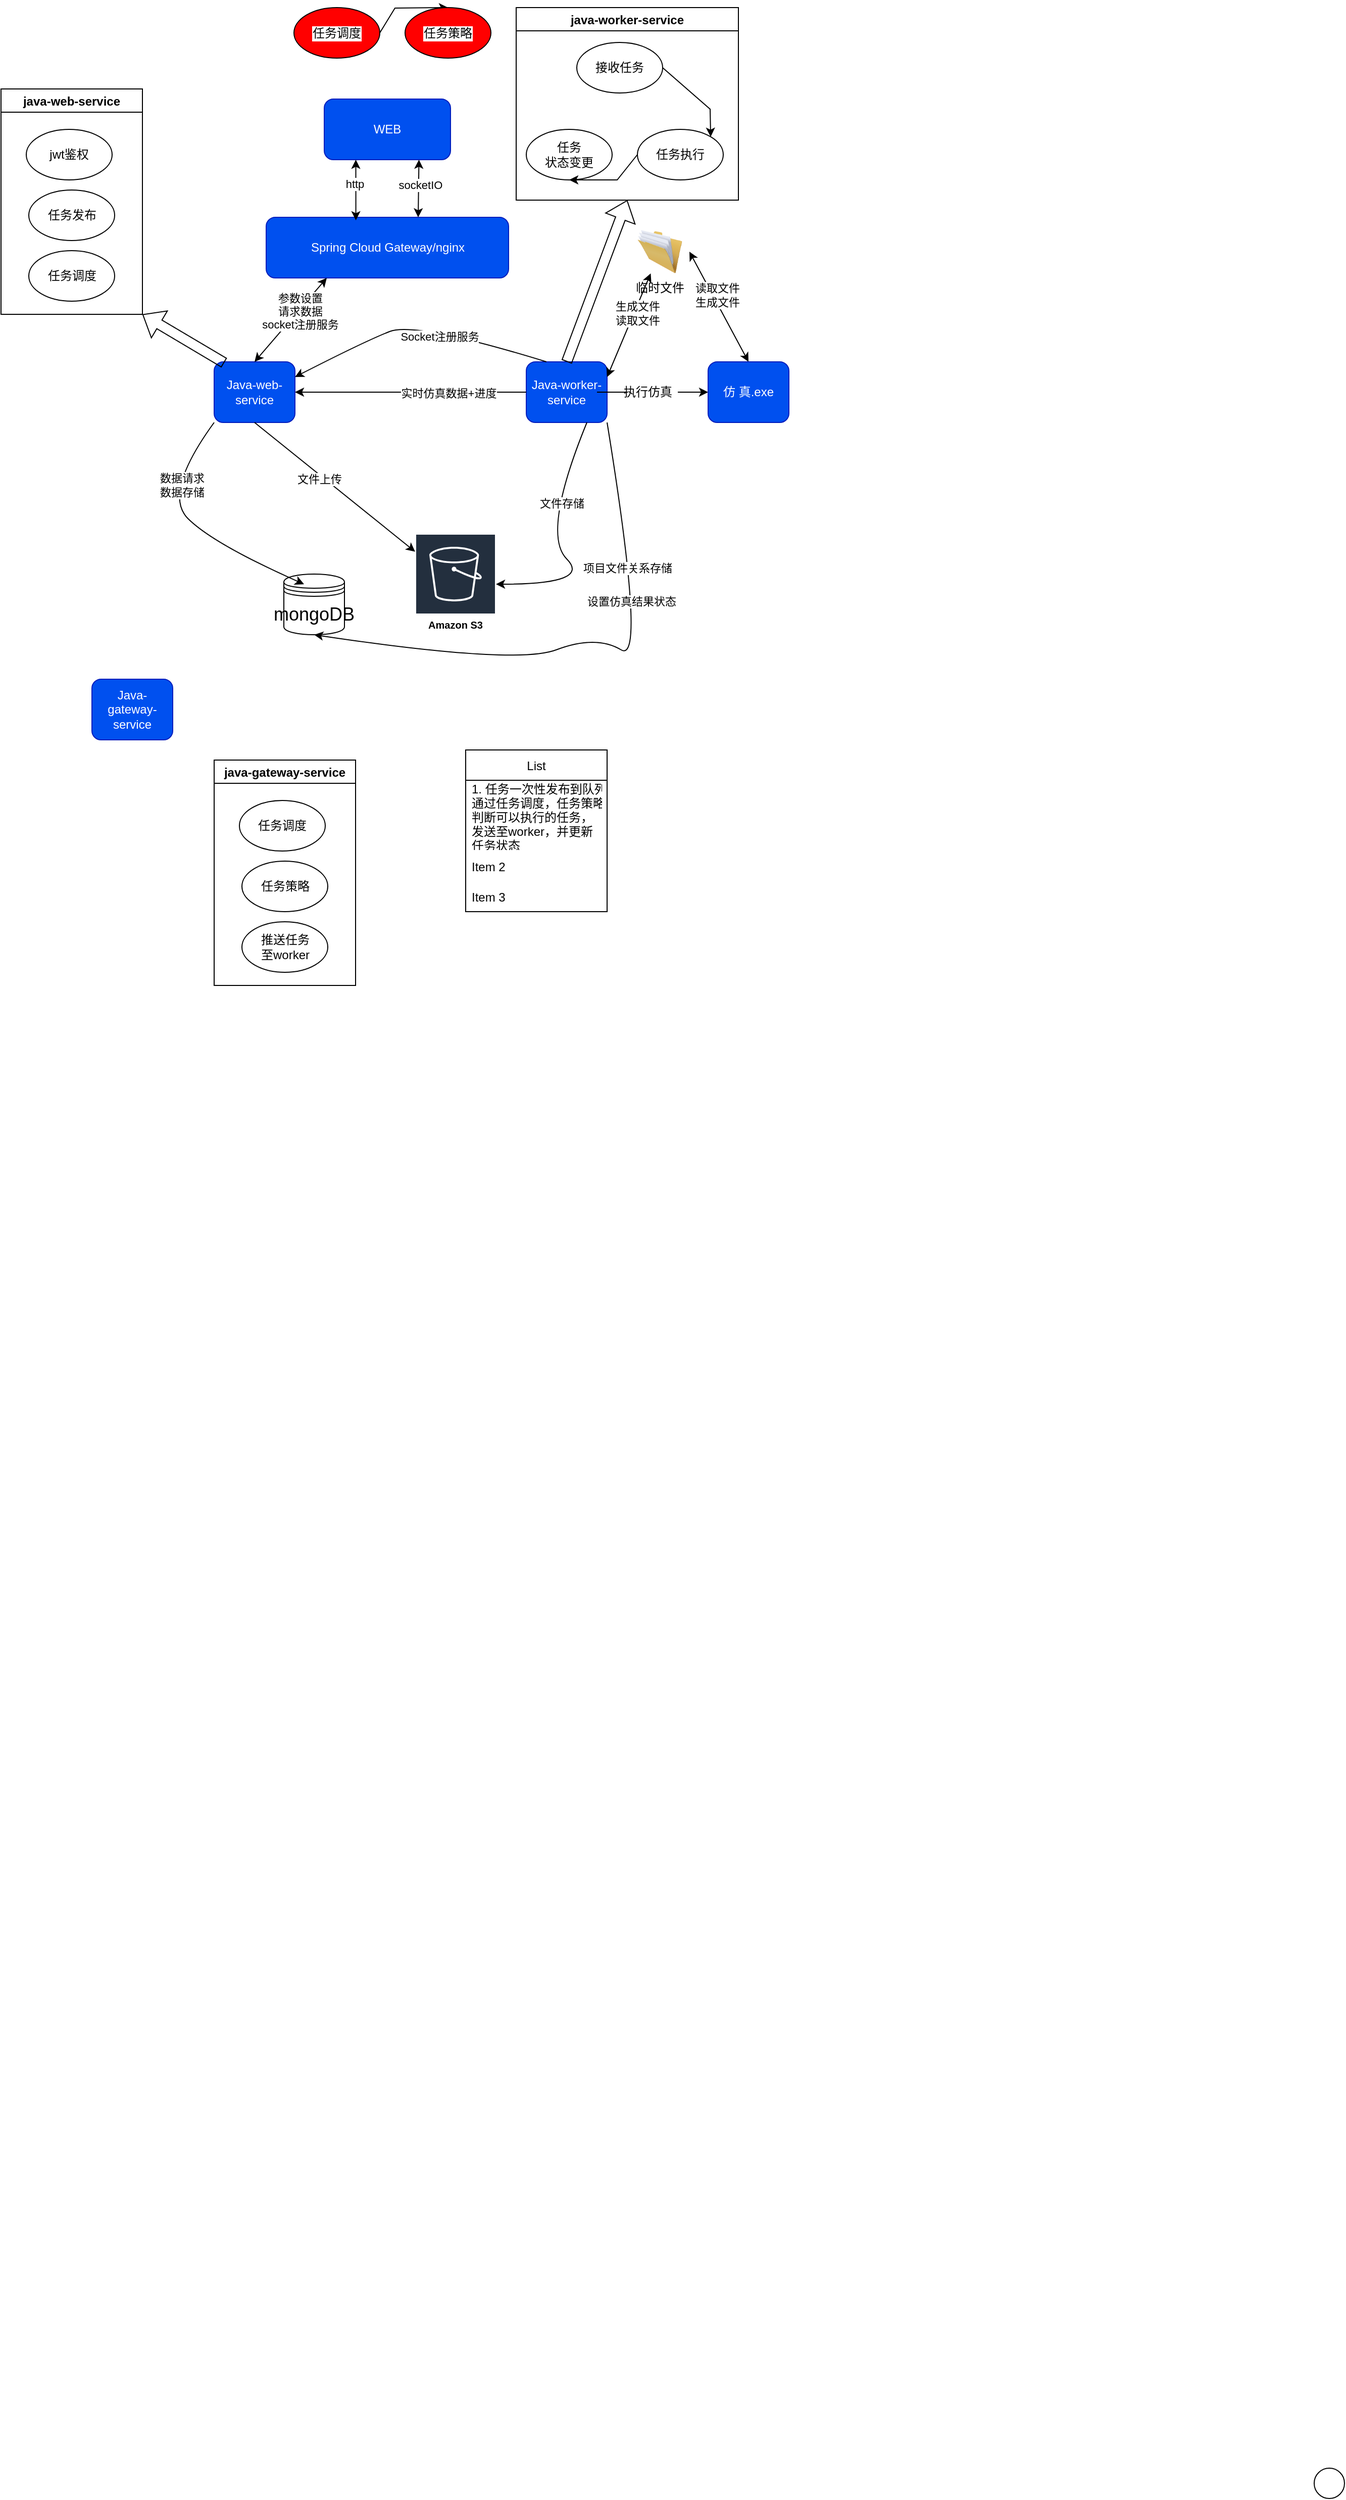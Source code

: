 <mxfile version="15.6.6" type="github">
  <diagram name="Page-1" id="822b0af5-4adb-64df-f703-e8dfc1f81529">
    <mxGraphModel dx="1350" dy="805" grid="1" gridSize="10" guides="1" tooltips="1" connect="1" arrows="1" fold="1" page="1" pageScale="1" pageWidth="827" pageHeight="1169" background="#ffffff" math="0" shadow="0">
      <root>
        <mxCell id="0" />
        <mxCell id="1" parent="0" />
        <mxCell id="8JtYcUfM9IEuaBObehJX-1" value="WEB" style="rounded=1;whiteSpace=wrap;html=1;fontColor=#ffffff;strokeColor=#001DBC;fillColor=#0050ef;align=center;" vertex="1" parent="1">
          <mxGeometry x="340" y="236" width="125" height="60" as="geometry" />
        </mxCell>
        <mxCell id="8JtYcUfM9IEuaBObehJX-5" value="&lt;font style=&quot;font-size: 12px&quot;&gt;&lt;span style=&quot;background-color: rgba(255 , 255 , 255 , 0.01)&quot;&gt;Spring Cloud Gateway/&lt;/span&gt;nginx&lt;/font&gt;" style="rounded=1;whiteSpace=wrap;html=1;fontColor=#ffffff;strokeColor=#001DBC;fillColor=#0050ef;align=center;" vertex="1" parent="1">
          <mxGeometry x="282.5" y="353" width="240" height="60" as="geometry" />
        </mxCell>
        <mxCell id="8JtYcUfM9IEuaBObehJX-100" value="" style="shape=ellipse;html=1;dashed=0;whitespace=wrap;perimeter=ellipsePerimeter;shadow=0;labelBackgroundColor=default;fontSize=10;fontColor=default;strokeColor=default;strokeWidth=1;fillColor=default;verticalAlign=top;align=center;" vertex="1" parent="1">
          <mxGeometry x="1320" y="2580" width="30" height="30" as="geometry" />
        </mxCell>
        <mxCell id="8JtYcUfM9IEuaBObehJX-7" value="Java-web-service" style="rounded=1;whiteSpace=wrap;html=1;fontColor=#ffffff;strokeColor=#001DBC;fillColor=#0050ef;align=center;" vertex="1" parent="1">
          <mxGeometry x="231" y="496" width="80" height="60" as="geometry" />
        </mxCell>
        <mxCell id="8JtYcUfM9IEuaBObehJX-3" value="mongoDB" style="shape=datastore;whiteSpace=wrap;html=1;fontSize=18;fillColor=default;strokeColor=default;fontColor=default;align=center;" vertex="1" parent="1">
          <mxGeometry x="300" y="706" width="60" height="60" as="geometry" />
        </mxCell>
        <mxCell id="8JtYcUfM9IEuaBObehJX-4" value="Amazon S3" style="sketch=0;outlineConnect=0;fontColor=default;gradientColor=none;strokeColor=#ffffff;fillColor=#232F3E;dashed=0;verticalLabelPosition=middle;verticalAlign=bottom;align=center;html=1;whiteSpace=wrap;fontSize=10;fontStyle=1;spacing=3;shape=mxgraph.aws4.productIcon;prIcon=mxgraph.aws4.s3;" vertex="1" parent="1">
          <mxGeometry x="430" y="666" width="80" height="100" as="geometry" />
        </mxCell>
        <mxCell id="8JtYcUfM9IEuaBObehJX-144" value="" style="edgeStyle=orthogonalEdgeStyle;rounded=0;orthogonalLoop=1;jettySize=auto;html=1;labelBackgroundColor=default;fontColor=default;strokeColor=default;exitX=1;exitY=0.5;exitDx=0;exitDy=0;startArrow=none;align=center;entryX=0;entryY=0.5;entryDx=0;entryDy=0;" edge="1" parent="1" source="8JtYcUfM9IEuaBObehJX-145" target="8JtYcUfM9IEuaBObehJX-193">
          <mxGeometry relative="1" as="geometry">
            <mxPoint x="643" y="530" as="sourcePoint" />
            <mxPoint x="713" y="526" as="targetPoint" />
          </mxGeometry>
        </mxCell>
        <mxCell id="8JtYcUfM9IEuaBObehJX-31" value="Java-worker-service" style="rounded=1;whiteSpace=wrap;html=1;strokeColor=#001DBC;fillColor=#0050ef;fontColor=#ffffff;align=center;" vertex="1" parent="1">
          <mxGeometry x="540" y="496" width="80" height="60" as="geometry" />
        </mxCell>
        <mxCell id="8JtYcUfM9IEuaBObehJX-134" value="" style="endArrow=classic;startArrow=classic;html=1;rounded=0;fontColor=default;strokeColor=default;labelBackgroundColor=default;exitX=0.627;exitY=0;exitDx=0;exitDy=0;entryX=0.75;entryY=1;entryDx=0;entryDy=0;exitPerimeter=0;align=center;" edge="1" parent="1" source="8JtYcUfM9IEuaBObehJX-5" target="8JtYcUfM9IEuaBObehJX-1">
          <mxGeometry width="50" height="50" relative="1" as="geometry">
            <mxPoint x="380" y="356" as="sourcePoint" />
            <mxPoint x="430" y="306" as="targetPoint" />
          </mxGeometry>
        </mxCell>
        <mxCell id="8JtYcUfM9IEuaBObehJX-168" value="socketIO" style="edgeLabel;html=1;align=center;verticalAlign=middle;resizable=0;points=[];fontColor=default;labelBackgroundColor=default;" vertex="1" connectable="0" parent="8JtYcUfM9IEuaBObehJX-134">
          <mxGeometry x="0.509" y="-1" relative="1" as="geometry">
            <mxPoint y="11" as="offset" />
          </mxGeometry>
        </mxCell>
        <mxCell id="8JtYcUfM9IEuaBObehJX-135" value="" style="endArrow=classic;startArrow=classic;html=1;rounded=0;labelBackgroundColor=default;fontColor=default;strokeColor=default;entryX=0.25;entryY=1;entryDx=0;entryDy=0;exitX=0.5;exitY=0;exitDx=0;exitDy=0;align=center;" edge="1" parent="1" source="8JtYcUfM9IEuaBObehJX-7" target="8JtYcUfM9IEuaBObehJX-5">
          <mxGeometry width="50" height="50" relative="1" as="geometry">
            <mxPoint x="330" y="496" as="sourcePoint" />
            <mxPoint x="380" y="446" as="targetPoint" />
          </mxGeometry>
        </mxCell>
        <mxCell id="8JtYcUfM9IEuaBObehJX-146" value="参数设置&lt;br&gt;请求数据&lt;br&gt;socket注册服务" style="edgeLabel;html=1;align=center;verticalAlign=middle;resizable=0;points=[];fontColor=default;" vertex="1" connectable="0" parent="8JtYcUfM9IEuaBObehJX-135">
          <mxGeometry x="0.254" y="-2" relative="1" as="geometry">
            <mxPoint x="-1" as="offset" />
          </mxGeometry>
        </mxCell>
        <mxCell id="8JtYcUfM9IEuaBObehJX-142" value="" style="curved=1;endArrow=classic;html=1;rounded=0;labelBackgroundColor=default;fontColor=default;strokeColor=default;exitX=0.25;exitY=0;exitDx=0;exitDy=0;entryX=1;entryY=0.25;entryDx=0;entryDy=0;align=center;" edge="1" parent="1" source="8JtYcUfM9IEuaBObehJX-31" target="8JtYcUfM9IEuaBObehJX-7">
          <mxGeometry width="50" height="50" relative="1" as="geometry">
            <mxPoint x="379.5" y="526" as="sourcePoint" />
            <mxPoint x="439.5" y="466" as="targetPoint" />
            <Array as="points">
              <mxPoint x="430" y="456" />
              <mxPoint x="379.5" y="476" />
            </Array>
          </mxGeometry>
        </mxCell>
        <mxCell id="8JtYcUfM9IEuaBObehJX-143" value="Socket注册服务" style="edgeLabel;html=1;align=center;verticalAlign=middle;resizable=0;points=[];fontColor=default;" vertex="1" connectable="0" parent="8JtYcUfM9IEuaBObehJX-142">
          <mxGeometry x="-0.187" y="7" relative="1" as="geometry">
            <mxPoint as="offset" />
          </mxGeometry>
        </mxCell>
        <mxCell id="8JtYcUfM9IEuaBObehJX-147" value="" style="curved=1;endArrow=classic;html=1;rounded=0;labelBackgroundColor=default;fontColor=default;strokeColor=default;entryX=0.333;entryY=0.167;entryDx=0;entryDy=0;entryPerimeter=0;exitX=0;exitY=1;exitDx=0;exitDy=0;align=center;" edge="1" parent="1" source="8JtYcUfM9IEuaBObehJX-7" target="8JtYcUfM9IEuaBObehJX-3">
          <mxGeometry width="50" height="50" relative="1" as="geometry">
            <mxPoint x="230" y="626" as="sourcePoint" />
            <mxPoint x="180" y="676" as="targetPoint" />
            <Array as="points">
              <mxPoint x="180" y="626" />
              <mxPoint x="230" y="676" />
            </Array>
          </mxGeometry>
        </mxCell>
        <mxCell id="8JtYcUfM9IEuaBObehJX-148" value="数据请求&lt;br&gt;数据存储" style="edgeLabel;html=1;align=center;verticalAlign=middle;resizable=0;points=[];fontColor=default;labelBackgroundColor=default;" vertex="1" connectable="0" parent="8JtYcUfM9IEuaBObehJX-147">
          <mxGeometry x="-0.448" y="12" relative="1" as="geometry">
            <mxPoint y="-2" as="offset" />
          </mxGeometry>
        </mxCell>
        <mxCell id="8JtYcUfM9IEuaBObehJX-149" value="" style="endArrow=classic;html=1;rounded=0;labelBackgroundColor=default;fontColor=default;strokeColor=default;exitX=0.5;exitY=1;exitDx=0;exitDy=0;align=center;" edge="1" parent="1" source="8JtYcUfM9IEuaBObehJX-7" target="8JtYcUfM9IEuaBObehJX-4">
          <mxGeometry width="50" height="50" relative="1" as="geometry">
            <mxPoint x="414" y="646" as="sourcePoint" />
            <mxPoint x="464" y="596" as="targetPoint" />
          </mxGeometry>
        </mxCell>
        <mxCell id="8JtYcUfM9IEuaBObehJX-150" value="文件上传" style="edgeLabel;html=1;align=center;verticalAlign=middle;resizable=0;points=[];fontColor=default;" vertex="1" connectable="0" parent="8JtYcUfM9IEuaBObehJX-149">
          <mxGeometry x="-0.169" y="-3" relative="1" as="geometry">
            <mxPoint x="-1" as="offset" />
          </mxGeometry>
        </mxCell>
        <mxCell id="8JtYcUfM9IEuaBObehJX-153" value="" style="curved=1;endArrow=classic;html=1;rounded=0;labelBackgroundColor=default;fontColor=default;strokeColor=default;exitX=0.75;exitY=1;exitDx=0;exitDy=0;align=center;" edge="1" parent="1" source="8JtYcUfM9IEuaBObehJX-31" target="8JtYcUfM9IEuaBObehJX-4">
          <mxGeometry width="50" height="50" relative="1" as="geometry">
            <mxPoint x="605" y="666" as="sourcePoint" />
            <mxPoint x="555" y="716" as="targetPoint" />
            <Array as="points">
              <mxPoint x="555" y="666" />
              <mxPoint x="605" y="716" />
            </Array>
          </mxGeometry>
        </mxCell>
        <mxCell id="8JtYcUfM9IEuaBObehJX-154" value="文件存储" style="edgeLabel;html=1;align=center;verticalAlign=middle;resizable=0;points=[];fontColor=default;" vertex="1" connectable="0" parent="8JtYcUfM9IEuaBObehJX-153">
          <mxGeometry x="-0.413" y="7" relative="1" as="geometry">
            <mxPoint as="offset" />
          </mxGeometry>
        </mxCell>
        <mxCell id="8JtYcUfM9IEuaBObehJX-155" value="" style="curved=1;endArrow=classic;html=1;rounded=0;labelBackgroundColor=default;fontColor=default;strokeColor=default;entryX=0.5;entryY=1;entryDx=0;entryDy=0;exitX=1;exitY=1;exitDx=0;exitDy=0;align=center;" edge="1" parent="1" source="8JtYcUfM9IEuaBObehJX-31" target="8JtYcUfM9IEuaBObehJX-3">
          <mxGeometry width="50" height="50" relative="1" as="geometry">
            <mxPoint x="609" y="796" as="sourcePoint" />
            <mxPoint x="659" y="746" as="targetPoint" />
            <Array as="points">
              <mxPoint x="659" y="796" />
              <mxPoint x="609" y="766" />
              <mxPoint x="530" y="796" />
            </Array>
          </mxGeometry>
        </mxCell>
        <mxCell id="8JtYcUfM9IEuaBObehJX-156" value="项目文件关系存储" style="edgeLabel;html=1;align=center;verticalAlign=middle;resizable=0;points=[];fontColor=default;" vertex="1" connectable="0" parent="8JtYcUfM9IEuaBObehJX-155">
          <mxGeometry x="-0.507" y="-4" relative="1" as="geometry">
            <mxPoint as="offset" />
          </mxGeometry>
        </mxCell>
        <mxCell id="8JtYcUfM9IEuaBObehJX-169" value="设置仿真结果状态" style="edgeLabel;html=1;align=center;verticalAlign=middle;resizable=0;points=[];fontColor=default;" vertex="1" connectable="0" parent="8JtYcUfM9IEuaBObehJX-155">
          <mxGeometry x="-0.394" y="-5" relative="1" as="geometry">
            <mxPoint as="offset" />
          </mxGeometry>
        </mxCell>
        <mxCell id="8JtYcUfM9IEuaBObehJX-159" value="java-web-service" style="swimlane;labelBackgroundColor=default;fontColor=default;strokeColor=default;fillColor=default;align=center;" vertex="1" parent="1">
          <mxGeometry x="20" y="226" width="140" height="223" as="geometry" />
        </mxCell>
        <mxCell id="8JtYcUfM9IEuaBObehJX-160" value="jwt鉴权" style="ellipse;whiteSpace=wrap;html=1;labelBackgroundColor=default;fontColor=default;strokeColor=default;fillColor=default;align=center;" vertex="1" parent="8JtYcUfM9IEuaBObehJX-159">
          <mxGeometry x="25" y="40" width="85" height="50" as="geometry" />
        </mxCell>
        <mxCell id="8JtYcUfM9IEuaBObehJX-161" value="任务发布" style="ellipse;whiteSpace=wrap;html=1;labelBackgroundColor=default;fontColor=default;strokeColor=default;fillColor=default;align=center;" vertex="1" parent="8JtYcUfM9IEuaBObehJX-159">
          <mxGeometry x="27.5" y="100" width="85" height="50" as="geometry" />
        </mxCell>
        <mxCell id="8JtYcUfM9IEuaBObehJX-185" value="任务调度" style="ellipse;whiteSpace=wrap;html=1;labelBackgroundColor=default;fontColor=default;strokeColor=default;fillColor=default;align=center;" vertex="1" parent="8JtYcUfM9IEuaBObehJX-159">
          <mxGeometry x="27.5" y="160" width="85" height="50" as="geometry" />
        </mxCell>
        <mxCell id="8JtYcUfM9IEuaBObehJX-163" value="" style="shape=flexArrow;endArrow=classic;html=1;rounded=0;labelBackgroundColor=default;fontColor=default;strokeColor=default;entryX=1;entryY=1;entryDx=0;entryDy=0;exitX=0.125;exitY=0.017;exitDx=0;exitDy=0;exitPerimeter=0;align=center;" edge="1" parent="1" source="8JtYcUfM9IEuaBObehJX-7" target="8JtYcUfM9IEuaBObehJX-159">
          <mxGeometry width="50" height="50" relative="1" as="geometry">
            <mxPoint x="110" y="566" as="sourcePoint" />
            <mxPoint x="160" y="516" as="targetPoint" />
          </mxGeometry>
        </mxCell>
        <mxCell id="8JtYcUfM9IEuaBObehJX-164" value="临时文件" style="image;html=1;image=img/lib/clip_art/general/Full_Folder_128x128.png;shadow=0;dashed=0;labelBackgroundColor=default;fontColor=default;strokeColor=default;strokeWidth=2;fillColor=none;verticalAlign=top;align=center;" vertex="1" parent="1">
          <mxGeometry x="643" y="365.5" width="58.5" height="43" as="geometry" />
        </mxCell>
        <mxCell id="8JtYcUfM9IEuaBObehJX-165" value="" style="endArrow=classic;startArrow=classic;html=1;rounded=0;labelBackgroundColor=default;fontColor=default;strokeColor=default;exitX=1;exitY=0.25;exitDx=0;exitDy=0;align=center;" edge="1" parent="1" source="8JtYcUfM9IEuaBObehJX-31" target="8JtYcUfM9IEuaBObehJX-164">
          <mxGeometry width="50" height="50" relative="1" as="geometry">
            <mxPoint x="643" y="500" as="sourcePoint" />
            <mxPoint x="673" y="440" as="targetPoint" />
          </mxGeometry>
        </mxCell>
        <mxCell id="8JtYcUfM9IEuaBObehJX-173" value="生成文件&lt;br&gt;读取文件" style="edgeLabel;html=1;align=center;verticalAlign=middle;resizable=0;points=[];fontColor=default;labelBackgroundColor=default;" vertex="1" connectable="0" parent="8JtYcUfM9IEuaBObehJX-165">
          <mxGeometry x="0.237" y="-2" relative="1" as="geometry">
            <mxPoint x="1" as="offset" />
          </mxGeometry>
        </mxCell>
        <mxCell id="8JtYcUfM9IEuaBObehJX-166" value="" style="endArrow=classic;startArrow=classic;html=1;rounded=0;labelBackgroundColor=default;fontColor=default;strokeColor=default;entryX=0.25;entryY=1;entryDx=0;entryDy=0;exitX=0.37;exitY=0.05;exitDx=0;exitDy=0;exitPerimeter=0;align=center;" edge="1" parent="1" source="8JtYcUfM9IEuaBObehJX-5" target="8JtYcUfM9IEuaBObehJX-1">
          <mxGeometry width="50" height="50" relative="1" as="geometry">
            <mxPoint x="330" y="356" as="sourcePoint" />
            <mxPoint x="380" y="306" as="targetPoint" />
          </mxGeometry>
        </mxCell>
        <mxCell id="8JtYcUfM9IEuaBObehJX-167" value="http" style="edgeLabel;html=1;align=center;verticalAlign=middle;resizable=0;points=[];fontColor=default;labelBackgroundColor=default;" vertex="1" connectable="0" parent="8JtYcUfM9IEuaBObehJX-166">
          <mxGeometry x="0.433" y="2" relative="1" as="geometry">
            <mxPoint y="7" as="offset" />
          </mxGeometry>
        </mxCell>
        <mxCell id="8JtYcUfM9IEuaBObehJX-170" value="" style="endArrow=classic;html=1;rounded=0;labelBackgroundColor=default;fontColor=default;strokeColor=default;entryX=1;entryY=0.5;entryDx=0;entryDy=0;exitX=0;exitY=0.5;exitDx=0;exitDy=0;align=center;" edge="1" parent="1" source="8JtYcUfM9IEuaBObehJX-31" target="8JtYcUfM9IEuaBObehJX-7">
          <mxGeometry width="50" height="50" relative="1" as="geometry">
            <mxPoint x="410" y="546" as="sourcePoint" />
            <mxPoint x="460" y="496" as="targetPoint" />
          </mxGeometry>
        </mxCell>
        <mxCell id="8JtYcUfM9IEuaBObehJX-171" value="实时仿真数据+进度" style="edgeLabel;html=1;align=center;verticalAlign=middle;resizable=0;points=[];fontColor=default;" vertex="1" connectable="0" parent="8JtYcUfM9IEuaBObehJX-170">
          <mxGeometry x="-0.328" y="1" relative="1" as="geometry">
            <mxPoint as="offset" />
          </mxGeometry>
        </mxCell>
        <mxCell id="8JtYcUfM9IEuaBObehJX-172" value="" style="endArrow=classic;startArrow=classic;html=1;rounded=0;labelBackgroundColor=default;fontColor=default;strokeColor=default;exitX=0.5;exitY=0;exitDx=0;exitDy=0;entryX=1;entryY=0.5;entryDx=0;entryDy=0;align=center;" edge="1" parent="1" source="8JtYcUfM9IEuaBObehJX-193" target="8JtYcUfM9IEuaBObehJX-164">
          <mxGeometry width="50" height="50" relative="1" as="geometry">
            <mxPoint x="753" y="496" as="sourcePoint" />
            <mxPoint x="783" y="390" as="targetPoint" />
          </mxGeometry>
        </mxCell>
        <mxCell id="8JtYcUfM9IEuaBObehJX-174" value="读取文件&lt;br&gt;生成文件" style="edgeLabel;html=1;align=center;verticalAlign=middle;resizable=0;points=[];fontColor=default;labelBackgroundColor=default;" vertex="1" connectable="0" parent="8JtYcUfM9IEuaBObehJX-172">
          <mxGeometry x="0.192" y="-4" relative="1" as="geometry">
            <mxPoint as="offset" />
          </mxGeometry>
        </mxCell>
        <mxCell id="8JtYcUfM9IEuaBObehJX-145" value="执行仿真" style="text;html=1;align=center;verticalAlign=middle;resizable=0;points=[];autosize=1;strokeColor=none;fillColor=none;fontColor=default;labelBackgroundColor=default;" vertex="1" parent="1">
          <mxGeometry x="630" y="516" width="60" height="20" as="geometry" />
        </mxCell>
        <mxCell id="8JtYcUfM9IEuaBObehJX-175" value="" style="edgeStyle=orthogonalEdgeStyle;rounded=0;orthogonalLoop=1;jettySize=auto;html=1;labelBackgroundColor=default;fontColor=default;strokeColor=default;exitX=1;exitY=0.5;exitDx=0;exitDy=0;endArrow=none;align=center;" edge="1" parent="1" source="8JtYcUfM9IEuaBObehJX-31" target="8JtYcUfM9IEuaBObehJX-145">
          <mxGeometry relative="1" as="geometry">
            <mxPoint x="620" y="526" as="sourcePoint" />
            <mxPoint x="713" y="526" as="targetPoint" />
          </mxGeometry>
        </mxCell>
        <mxCell id="8JtYcUfM9IEuaBObehJX-176" value="java-worker-service" style="swimlane;labelBackgroundColor=default;fontColor=default;strokeColor=default;fillColor=default;align=center;startSize=23;" vertex="1" parent="1">
          <mxGeometry x="530" y="145.5" width="220" height="190.5" as="geometry" />
        </mxCell>
        <mxCell id="8JtYcUfM9IEuaBObehJX-179" value="任务&lt;br&gt;状态变更" style="ellipse;whiteSpace=wrap;html=1;labelBackgroundColor=default;fontColor=default;strokeColor=default;fillColor=default;align=center;" vertex="1" parent="8JtYcUfM9IEuaBObehJX-176">
          <mxGeometry x="10" y="120.5" width="85" height="50" as="geometry" />
        </mxCell>
        <mxCell id="8JtYcUfM9IEuaBObehJX-180" value="任务执行" style="ellipse;whiteSpace=wrap;html=1;labelBackgroundColor=default;fontColor=default;strokeColor=default;fillColor=default;align=center;" vertex="1" parent="8JtYcUfM9IEuaBObehJX-176">
          <mxGeometry x="120" y="120.5" width="85" height="50" as="geometry" />
        </mxCell>
        <mxCell id="8JtYcUfM9IEuaBObehJX-183" value="" style="endArrow=classic;html=1;rounded=0;labelBackgroundColor=default;fontSize=12;fontColor=default;strokeColor=default;exitX=0;exitY=0.5;exitDx=0;exitDy=0;entryX=0.5;entryY=1;entryDx=0;entryDy=0;align=center;" edge="1" parent="8JtYcUfM9IEuaBObehJX-176" source="8JtYcUfM9IEuaBObehJX-180" target="8JtYcUfM9IEuaBObehJX-179">
          <mxGeometry width="50" height="50" relative="1" as="geometry">
            <mxPoint x="70" y="140.5" as="sourcePoint" />
            <mxPoint x="120" y="90.5" as="targetPoint" />
            <Array as="points">
              <mxPoint x="100" y="170.5" />
            </Array>
          </mxGeometry>
        </mxCell>
        <mxCell id="8JtYcUfM9IEuaBObehJX-206" value="接收任务" style="ellipse;whiteSpace=wrap;html=1;labelBackgroundColor=default;fontColor=default;strokeColor=default;fillColor=default;align=center;" vertex="1" parent="8JtYcUfM9IEuaBObehJX-176">
          <mxGeometry x="60" y="34.5" width="85" height="50" as="geometry" />
        </mxCell>
        <mxCell id="8JtYcUfM9IEuaBObehJX-182" value="" style="endArrow=classic;html=1;rounded=0;labelBackgroundColor=default;fontSize=12;fontColor=default;strokeColor=default;exitX=1;exitY=0.5;exitDx=0;exitDy=0;entryX=1;entryY=0;entryDx=0;entryDy=0;align=center;" edge="1" parent="8JtYcUfM9IEuaBObehJX-176" source="8JtYcUfM9IEuaBObehJX-206" target="8JtYcUfM9IEuaBObehJX-180">
          <mxGeometry width="50" height="50" relative="1" as="geometry">
            <mxPoint x="80" y="140.5" as="sourcePoint" />
            <mxPoint x="130" y="90.5" as="targetPoint" />
            <Array as="points">
              <mxPoint x="192" y="100.5" />
            </Array>
          </mxGeometry>
        </mxCell>
        <mxCell id="8JtYcUfM9IEuaBObehJX-184" value="" style="shape=flexArrow;endArrow=classic;html=1;rounded=0;labelBackgroundColor=default;fontColor=default;strokeColor=default;entryX=0.5;entryY=1;entryDx=0;entryDy=0;exitX=0.5;exitY=0;exitDx=0;exitDy=0;align=center;" edge="1" parent="1" source="8JtYcUfM9IEuaBObehJX-31" target="8JtYcUfM9IEuaBObehJX-176">
          <mxGeometry width="50" height="50" relative="1" as="geometry">
            <mxPoint x="630" y="407.01" as="sourcePoint" />
            <mxPoint x="549" y="358.99" as="targetPoint" />
          </mxGeometry>
        </mxCell>
        <mxCell id="8JtYcUfM9IEuaBObehJX-188" value="" style="endArrow=none;html=1;rounded=0;labelBackgroundColor=default;fontSize=12;fontColor=default;strokeColor=default;align=center;entryX=0;entryY=0;entryDx=0;entryDy=0;exitX=0;exitY=1;exitDx=0;exitDy=0;" edge="1" parent="1" source="8JtYcUfM9IEuaBObehJX-159" target="8JtYcUfM9IEuaBObehJX-159">
          <mxGeometry width="50" height="50" relative="1" as="geometry">
            <mxPoint y="350" as="sourcePoint" />
            <mxPoint x="50" y="300" as="targetPoint" />
          </mxGeometry>
        </mxCell>
        <mxCell id="8JtYcUfM9IEuaBObehJX-189" value="" style="endArrow=none;html=1;rounded=0;labelBackgroundColor=default;fontSize=12;fontColor=default;strokeColor=default;align=center;entryX=1;entryY=0;entryDx=0;entryDy=0;exitX=0;exitY=0;exitDx=0;exitDy=0;" edge="1" parent="1" source="8JtYcUfM9IEuaBObehJX-176" target="8JtYcUfM9IEuaBObehJX-176">
          <mxGeometry width="50" height="50" relative="1" as="geometry">
            <mxPoint x="570" y="120" as="sourcePoint" />
            <mxPoint x="620" y="70" as="targetPoint" />
          </mxGeometry>
        </mxCell>
        <mxCell id="8JtYcUfM9IEuaBObehJX-190" value="" style="endArrow=none;html=1;rounded=0;labelBackgroundColor=default;fontSize=12;fontColor=default;strokeColor=default;align=center;entryX=0;entryY=0;entryDx=0;entryDy=0;exitX=0;exitY=1;exitDx=0;exitDy=0;" edge="1" parent="1" source="8JtYcUfM9IEuaBObehJX-159" target="8JtYcUfM9IEuaBObehJX-159">
          <mxGeometry width="50" height="50" relative="1" as="geometry">
            <mxPoint y="350" as="sourcePoint" />
            <mxPoint x="50" y="300" as="targetPoint" />
          </mxGeometry>
        </mxCell>
        <mxCell id="8JtYcUfM9IEuaBObehJX-193" value="仿 真.exe" style="rounded=1;whiteSpace=wrap;html=1;strokeColor=#001DBC;fillColor=#0050ef;fontColor=#ffffff;align=center;" vertex="1" parent="1">
          <mxGeometry x="720" y="496" width="80" height="60" as="geometry" />
        </mxCell>
        <mxCell id="8JtYcUfM9IEuaBObehJX-195" value="Java-gateway-service" style="rounded=1;whiteSpace=wrap;html=1;strokeColor=#001DBC;fillColor=#0050ef;fontColor=#ffffff;align=center;" vertex="1" parent="1">
          <mxGeometry x="110" y="810" width="80" height="60" as="geometry" />
        </mxCell>
        <mxCell id="8JtYcUfM9IEuaBObehJX-196" value="List" style="swimlane;fontStyle=0;childLayout=stackLayout;horizontal=1;startSize=30;horizontalStack=0;resizeParent=1;resizeParentMax=0;resizeLast=0;collapsible=1;marginBottom=0;labelBackgroundColor=default;fontSize=12;fontColor=default;strokeColor=default;fillColor=default;align=center;" vertex="1" parent="1">
          <mxGeometry x="480" y="880" width="140" height="160" as="geometry" />
        </mxCell>
        <mxCell id="8JtYcUfM9IEuaBObehJX-197" value="1. 任务一次性发布到队列&#xa;通过任务调度，任务策略&#xa;判断可以执行的任务，&#xa;发送至worker，并更新&#xa;任务状态" style="text;strokeColor=none;fillColor=none;align=left;verticalAlign=middle;spacingLeft=4;spacingRight=4;overflow=hidden;points=[[0,0.5],[1,0.5]];portConstraint=eastwest;rotatable=0;labelBackgroundColor=default;fontSize=12;fontColor=default;" vertex="1" parent="8JtYcUfM9IEuaBObehJX-196">
          <mxGeometry y="30" width="140" height="70" as="geometry" />
        </mxCell>
        <mxCell id="8JtYcUfM9IEuaBObehJX-198" value="Item 2" style="text;strokeColor=none;fillColor=none;align=left;verticalAlign=middle;spacingLeft=4;spacingRight=4;overflow=hidden;points=[[0,0.5],[1,0.5]];portConstraint=eastwest;rotatable=0;labelBackgroundColor=default;fontSize=12;fontColor=default;" vertex="1" parent="8JtYcUfM9IEuaBObehJX-196">
          <mxGeometry y="100" width="140" height="30" as="geometry" />
        </mxCell>
        <mxCell id="8JtYcUfM9IEuaBObehJX-199" value="Item 3" style="text;strokeColor=none;fillColor=none;align=left;verticalAlign=middle;spacingLeft=4;spacingRight=4;overflow=hidden;points=[[0,0.5],[1,0.5]];portConstraint=eastwest;rotatable=0;labelBackgroundColor=default;fontSize=12;fontColor=default;" vertex="1" parent="8JtYcUfM9IEuaBObehJX-196">
          <mxGeometry y="130" width="140" height="30" as="geometry" />
        </mxCell>
        <mxCell id="8JtYcUfM9IEuaBObehJX-200" value="java-gateway-service" style="swimlane;labelBackgroundColor=default;fontColor=default;strokeColor=default;fillColor=default;align=center;" vertex="1" parent="1">
          <mxGeometry x="231" y="890" width="140" height="223" as="geometry" />
        </mxCell>
        <mxCell id="8JtYcUfM9IEuaBObehJX-201" value="任务调度" style="ellipse;whiteSpace=wrap;html=1;labelBackgroundColor=default;fontColor=default;strokeColor=default;fillColor=default;align=center;" vertex="1" parent="8JtYcUfM9IEuaBObehJX-200">
          <mxGeometry x="25" y="40" width="85" height="50" as="geometry" />
        </mxCell>
        <mxCell id="8JtYcUfM9IEuaBObehJX-202" value="任务策略" style="ellipse;whiteSpace=wrap;html=1;labelBackgroundColor=default;fontColor=default;strokeColor=default;fillColor=default;align=center;" vertex="1" parent="8JtYcUfM9IEuaBObehJX-200">
          <mxGeometry x="27.5" y="100" width="85" height="50" as="geometry" />
        </mxCell>
        <mxCell id="8JtYcUfM9IEuaBObehJX-203" value="推送任务&lt;br&gt;至worker" style="ellipse;whiteSpace=wrap;html=1;labelBackgroundColor=default;fontColor=default;strokeColor=default;fillColor=default;align=center;" vertex="1" parent="8JtYcUfM9IEuaBObehJX-200">
          <mxGeometry x="27.5" y="160" width="85" height="50" as="geometry" />
        </mxCell>
        <mxCell id="8JtYcUfM9IEuaBObehJX-177" value="任务调度" style="ellipse;whiteSpace=wrap;html=1;labelBackgroundColor=default;fontColor=default;strokeColor=default;fillColor=#FF0000;align=center;" vertex="1" parent="1">
          <mxGeometry x="310" y="145.5" width="85" height="50" as="geometry" />
        </mxCell>
        <mxCell id="8JtYcUfM9IEuaBObehJX-181" value="" style="endArrow=classic;html=1;rounded=0;labelBackgroundColor=default;fontSize=12;fontColor=default;strokeColor=default;exitX=1;exitY=0.5;exitDx=0;exitDy=0;entryX=0.5;entryY=0;entryDx=0;entryDy=0;align=center;" edge="1" parent="1" source="8JtYcUfM9IEuaBObehJX-177" target="8JtYcUfM9IEuaBObehJX-178">
          <mxGeometry width="50" height="50" relative="1" as="geometry">
            <mxPoint x="390" y="236" as="sourcePoint" />
            <mxPoint x="440" y="186" as="targetPoint" />
            <Array as="points">
              <mxPoint x="410" y="146" />
            </Array>
          </mxGeometry>
        </mxCell>
        <mxCell id="8JtYcUfM9IEuaBObehJX-178" value="任务策略" style="ellipse;whiteSpace=wrap;html=1;labelBackgroundColor=default;fontColor=default;strokeColor=default;fillColor=#FF0000;align=center;" vertex="1" parent="1">
          <mxGeometry x="420" y="145.5" width="85" height="50" as="geometry" />
        </mxCell>
      </root>
    </mxGraphModel>
  </diagram>
</mxfile>
